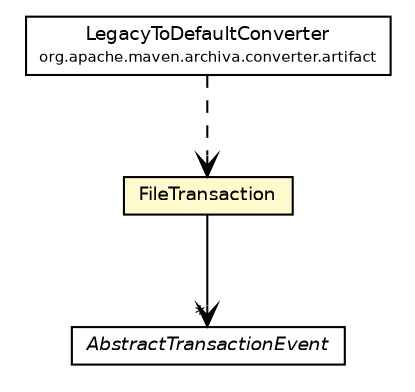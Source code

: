 #!/usr/local/bin/dot
#
# Class diagram 
# Generated by UmlGraph version 4.6 (http://www.spinellis.gr/sw/umlgraph)
#

digraph G {
	edge [fontname="Helvetica",fontsize=10,labelfontname="Helvetica",labelfontsize=10];
	node [fontname="Helvetica",fontsize=10,shape=plaintext];
	// org.apache.maven.archiva.transaction.FileTransaction
	c145697 [label=<<table border="0" cellborder="1" cellspacing="0" cellpadding="2" port="p" bgcolor="lemonChiffon" href="./FileTransaction.html">
		<tr><td><table border="0" cellspacing="0" cellpadding="1">
			<tr><td> FileTransaction </td></tr>
		</table></td></tr>
		</table>>, fontname="Helvetica", fontcolor="black", fontsize=9.0];
	// org.apache.maven.archiva.transaction.AbstractTransactionEvent
	c145700 [label=<<table border="0" cellborder="1" cellspacing="0" cellpadding="2" port="p" href="./AbstractTransactionEvent.html">
		<tr><td><table border="0" cellspacing="0" cellpadding="1">
			<tr><td><font face="Helvetica-Oblique"> AbstractTransactionEvent </font></td></tr>
		</table></td></tr>
		</table>>, fontname="Helvetica", fontcolor="black", fontsize=9.0];
	// org.apache.maven.archiva.converter.artifact.LegacyToDefaultConverter
	c145702 [label=<<table border="0" cellborder="1" cellspacing="0" cellpadding="2" port="p" href="../converter/artifact/LegacyToDefaultConverter.html">
		<tr><td><table border="0" cellspacing="0" cellpadding="1">
			<tr><td> LegacyToDefaultConverter </td></tr>
			<tr><td><font point-size="7.0"> org.apache.maven.archiva.converter.artifact </font></td></tr>
		</table></td></tr>
		</table>>, fontname="Helvetica", fontcolor="black", fontsize=9.0];
	// org.apache.maven.archiva.transaction.FileTransaction NAVASSOC org.apache.maven.archiva.transaction.AbstractTransactionEvent
	c145697:p -> c145700:p [taillabel="", label="", headlabel="*", fontname="Helvetica", fontcolor="black", fontsize=10.0, color="black", arrowhead=open];
	// org.apache.maven.archiva.converter.artifact.LegacyToDefaultConverter DEPEND org.apache.maven.archiva.transaction.FileTransaction
	c145702:p -> c145697:p [taillabel="", label="", headlabel="", fontname="Helvetica", fontcolor="black", fontsize=10.0, color="black", arrowhead=open, style=dashed];
}


